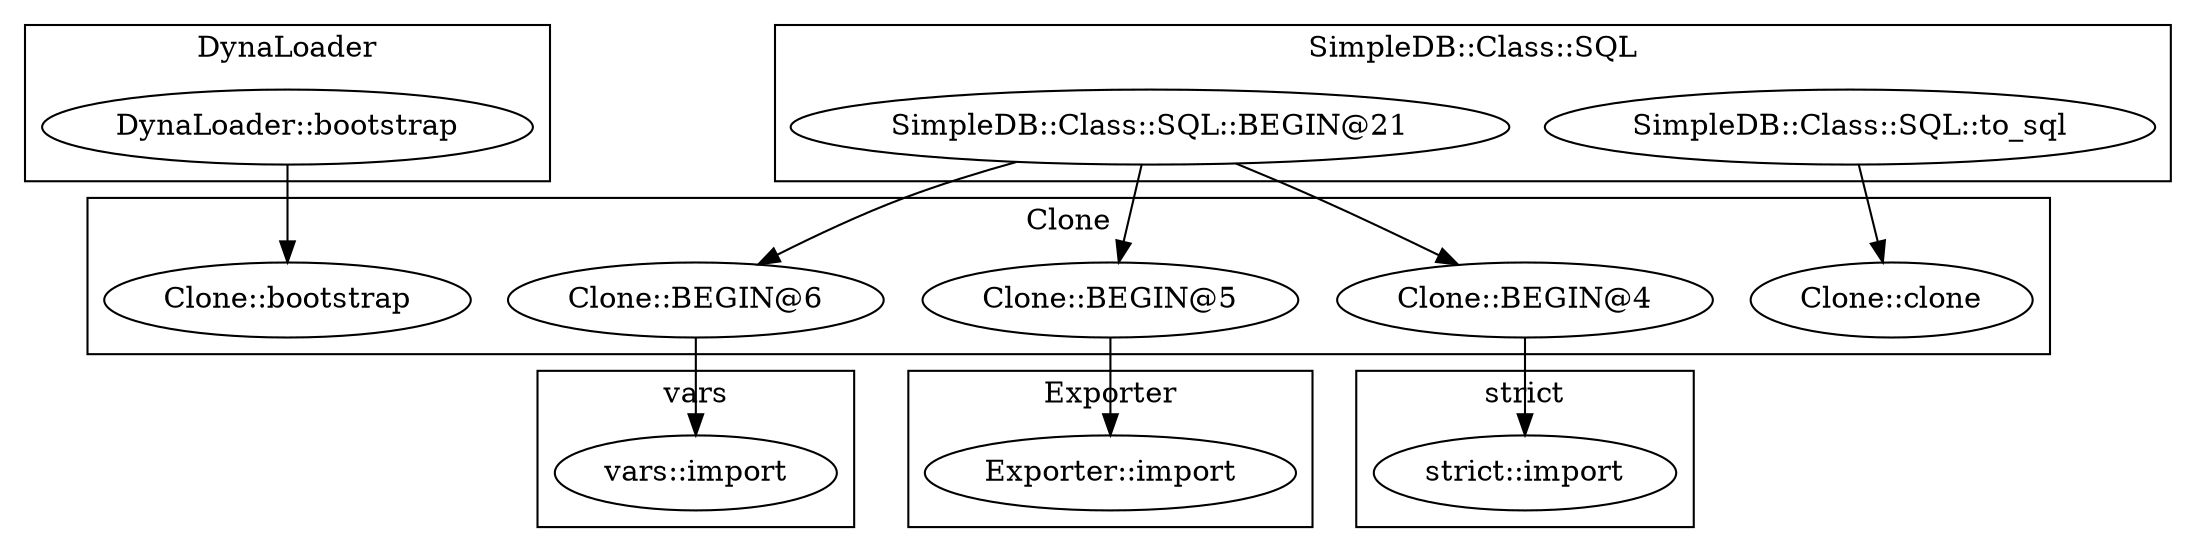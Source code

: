 digraph {
graph [overlap=false]
subgraph cluster_DynaLoader {
	label="DynaLoader";
	"DynaLoader::bootstrap";
}
subgraph cluster_vars {
	label="vars";
	"vars::import";
}
subgraph cluster_Clone {
	label="Clone";
	"Clone::clone";
	"Clone::BEGIN@6";
	"Clone::BEGIN@5";
	"Clone::BEGIN@4";
	"Clone::bootstrap";
}
subgraph cluster_strict {
	label="strict";
	"strict::import";
}
subgraph cluster_Exporter {
	label="Exporter";
	"Exporter::import";
}
subgraph cluster_SimpleDB_Class_SQL {
	label="SimpleDB::Class::SQL";
	"SimpleDB::Class::SQL::BEGIN@21";
	"SimpleDB::Class::SQL::to_sql";
}
"Clone::BEGIN@5" -> "Exporter::import";
"SimpleDB::Class::SQL::BEGIN@21" -> "Clone::BEGIN@6";
"SimpleDB::Class::SQL::BEGIN@21" -> "Clone::BEGIN@5";
"SimpleDB::Class::SQL::BEGIN@21" -> "Clone::BEGIN@4";
"SimpleDB::Class::SQL::to_sql" -> "Clone::clone";
"DynaLoader::bootstrap" -> "Clone::bootstrap";
"Clone::BEGIN@6" -> "vars::import";
"Clone::BEGIN@4" -> "strict::import";
}
